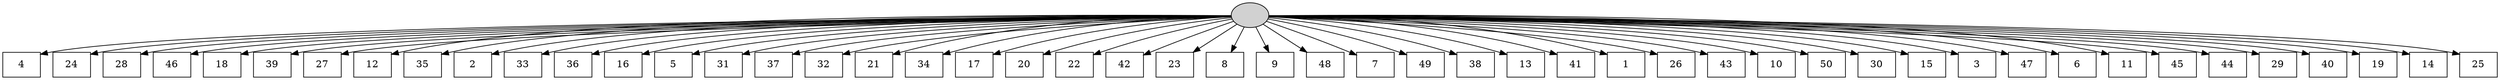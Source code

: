 digraph G {
0[style=filled, fillcolor=grey82, label=""];
1[shape=box,style=filled, fillcolor=white,label="4\n"];
2[shape=box,style=filled, fillcolor=white,label="24\n"];
3[shape=box,style=filled, fillcolor=white,label="28\n"];
4[shape=box,style=filled, fillcolor=white,label="46\n"];
5[shape=box,style=filled, fillcolor=white,label="18\n"];
6[shape=box,style=filled, fillcolor=white,label="39\n"];
7[shape=box,style=filled, fillcolor=white,label="27\n"];
8[shape=box,style=filled, fillcolor=white,label="12\n"];
9[shape=box,style=filled, fillcolor=white,label="35\n"];
10[shape=box,style=filled, fillcolor=white,label="2\n"];
11[shape=box,style=filled, fillcolor=white,label="33\n"];
12[shape=box,style=filled, fillcolor=white,label="36\n"];
13[shape=box,style=filled, fillcolor=white,label="16\n"];
14[shape=box,style=filled, fillcolor=white,label="5\n"];
15[shape=box,style=filled, fillcolor=white,label="31\n"];
16[shape=box,style=filled, fillcolor=white,label="37\n"];
17[shape=box,style=filled, fillcolor=white,label="32\n"];
18[shape=box,style=filled, fillcolor=white,label="21\n"];
19[shape=box,style=filled, fillcolor=white,label="34\n"];
20[shape=box,style=filled, fillcolor=white,label="17\n"];
21[shape=box,style=filled, fillcolor=white,label="20\n"];
22[shape=box,style=filled, fillcolor=white,label="22\n"];
23[shape=box,style=filled, fillcolor=white,label="42\n"];
24[shape=box,style=filled, fillcolor=white,label="23\n"];
25[shape=box,style=filled, fillcolor=white,label="8\n"];
26[shape=box,style=filled, fillcolor=white,label="9\n"];
27[shape=box,style=filled, fillcolor=white,label="48\n"];
28[shape=box,style=filled, fillcolor=white,label="7\n"];
29[shape=box,style=filled, fillcolor=white,label="49\n"];
30[shape=box,style=filled, fillcolor=white,label="38\n"];
31[shape=box,style=filled, fillcolor=white,label="13\n"];
32[shape=box,style=filled, fillcolor=white,label="41\n"];
33[shape=box,style=filled, fillcolor=white,label="1\n"];
34[shape=box,style=filled, fillcolor=white,label="26\n"];
35[shape=box,style=filled, fillcolor=white,label="43\n"];
36[shape=box,style=filled, fillcolor=white,label="10\n"];
37[shape=box,style=filled, fillcolor=white,label="50\n"];
38[shape=box,style=filled, fillcolor=white,label="30\n"];
39[shape=box,style=filled, fillcolor=white,label="15\n"];
40[shape=box,style=filled, fillcolor=white,label="3\n"];
41[shape=box,style=filled, fillcolor=white,label="47\n"];
42[shape=box,style=filled, fillcolor=white,label="6\n"];
43[shape=box,style=filled, fillcolor=white,label="11\n"];
44[shape=box,style=filled, fillcolor=white,label="45\n"];
45[shape=box,style=filled, fillcolor=white,label="44\n"];
46[shape=box,style=filled, fillcolor=white,label="29\n"];
47[shape=box,style=filled, fillcolor=white,label="40\n"];
48[shape=box,style=filled, fillcolor=white,label="19\n"];
49[shape=box,style=filled, fillcolor=white,label="14\n"];
50[shape=box,style=filled, fillcolor=white,label="25\n"];
0->1 ;
0->2 ;
0->3 ;
0->4 ;
0->5 ;
0->6 ;
0->7 ;
0->8 ;
0->9 ;
0->10 ;
0->11 ;
0->12 ;
0->13 ;
0->14 ;
0->15 ;
0->16 ;
0->17 ;
0->18 ;
0->19 ;
0->20 ;
0->21 ;
0->22 ;
0->23 ;
0->24 ;
0->25 ;
0->26 ;
0->27 ;
0->28 ;
0->29 ;
0->30 ;
0->31 ;
0->32 ;
0->33 ;
0->34 ;
0->35 ;
0->36 ;
0->37 ;
0->38 ;
0->39 ;
0->40 ;
0->41 ;
0->42 ;
0->43 ;
0->44 ;
0->45 ;
0->46 ;
0->47 ;
0->48 ;
0->49 ;
0->50 ;
}
